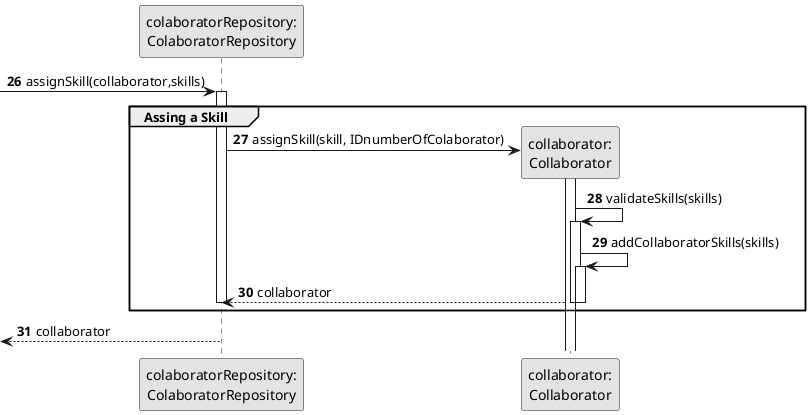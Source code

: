 @startuml
skinparam monochrome true
skinparam packageStyle rectangle
skinparam shadowing false

participant "colaboratorRepository:\nColaboratorRepository" as CREP
participant "collaborator:\nCollaborator" as collaborator
autonumber 26
-> CREP: assignSkill(collaborator,skills)
autonumber 27

activate CREP

    group Assing a Skill
    CREP -> collaborator** : assignSkill(skill, IDnumberOfColaborator)

    activate collaborator
        collaborator -> collaborator: validateSkills(skills)
            activate collaborator
                collaborator -> collaborator: addCollaboratorSkills(skills)

                activate collaborator

                collaborator --> CREP: collaborator
                deactivate collaborator


   deactivate collaborator

deactivate CREP

end
    <-- CREP : collaborator
@enduml